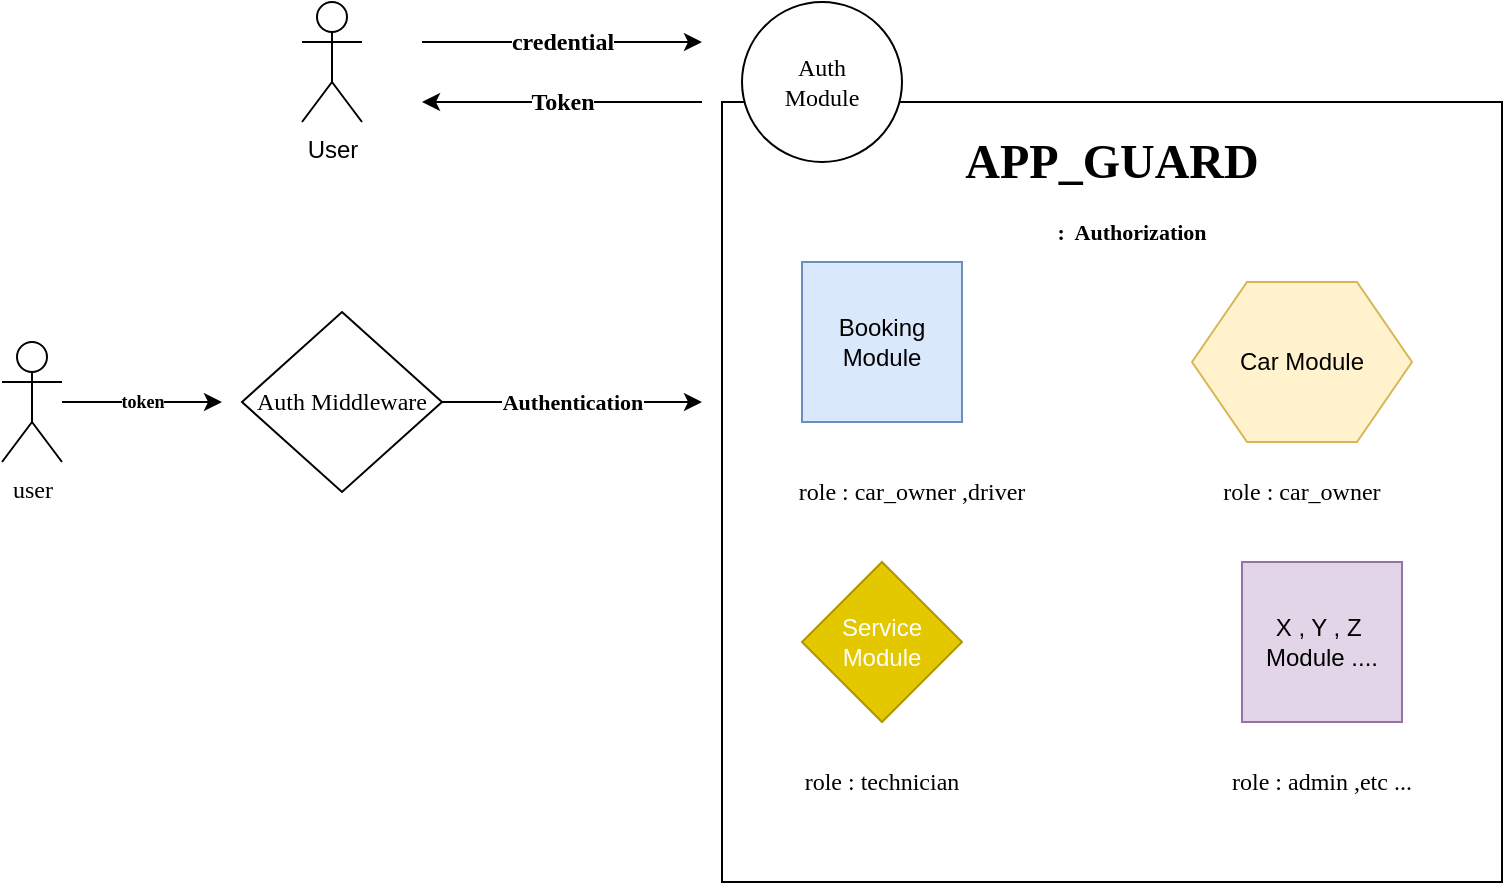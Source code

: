 <mxfile version="13.0.3" type="device"><diagram id="iOsM5xEQ25rm8EqUv0Fd" name="Page-1"><mxGraphModel dx="1723" dy="680" grid="1" gridSize="10" guides="1" tooltips="1" connect="1" arrows="1" fold="1" page="1" pageScale="1" pageWidth="850" pageHeight="1100" math="0" shadow="0"><root><mxCell id="0"/><mxCell id="1" parent="0"/><mxCell id="5mjBVZ3pZmAKeKyDEdzQ-1" value="User" style="shape=umlActor;verticalLabelPosition=bottom;labelBackgroundColor=#ffffff;verticalAlign=top;html=1;outlineConnect=0;" vertex="1" parent="1"><mxGeometry x="140" y="80" width="30" height="60" as="geometry"/></mxCell><mxCell id="5mjBVZ3pZmAKeKyDEdzQ-2" value="" style="whiteSpace=wrap;html=1;aspect=fixed;" vertex="1" parent="1"><mxGeometry x="350" y="130" width="390" height="390" as="geometry"/></mxCell><mxCell id="5mjBVZ3pZmAKeKyDEdzQ-3" value="Booking Module" style="whiteSpace=wrap;html=1;aspect=fixed;fillColor=#dae8fc;strokeColor=#6c8ebf;" vertex="1" parent="1"><mxGeometry x="390" y="210" width="80" height="80" as="geometry"/></mxCell><mxCell id="5mjBVZ3pZmAKeKyDEdzQ-6" value="Car Module" style="shape=hexagon;perimeter=hexagonPerimeter2;whiteSpace=wrap;html=1;fillColor=#fff2cc;strokeColor=#d6b656;" vertex="1" parent="1"><mxGeometry x="585" y="220" width="110" height="80" as="geometry"/></mxCell><mxCell id="5mjBVZ3pZmAKeKyDEdzQ-7" value="Service &lt;br&gt;Module" style="rhombus;whiteSpace=wrap;html=1;fillColor=#e3c800;strokeColor=#B09500;fontColor=#ffffff;" vertex="1" parent="1"><mxGeometry x="390" y="360" width="80" height="80" as="geometry"/></mxCell><mxCell id="5mjBVZ3pZmAKeKyDEdzQ-9" value="X , Y , Z&amp;nbsp;&lt;br&gt;Module ...." style="whiteSpace=wrap;html=1;aspect=fixed;fillColor=#e1d5e7;strokeColor=#9673a6;" vertex="1" parent="1"><mxGeometry x="610" y="360" width="80" height="80" as="geometry"/></mxCell><mxCell id="5mjBVZ3pZmAKeKyDEdzQ-10" value="APP_GUARD" style="text;html=1;strokeColor=none;fillColor=none;align=center;verticalAlign=middle;whiteSpace=wrap;rounded=0;fontStyle=1;fontFamily=Verdana;fontSize=24;" vertex="1" parent="1"><mxGeometry x="480" y="110" width="130" height="100" as="geometry"/></mxCell><mxCell id="5mjBVZ3pZmAKeKyDEdzQ-12" value="role : car_owner" style="text;html=1;strokeColor=none;fillColor=none;align=center;verticalAlign=middle;whiteSpace=wrap;rounded=0;fontFamily=Verdana;fontSize=12;" vertex="1" parent="1"><mxGeometry x="570" y="315" width="140" height="20" as="geometry"/></mxCell><mxCell id="5mjBVZ3pZmAKeKyDEdzQ-13" value="role : technician" style="text;html=1;strokeColor=none;fillColor=none;align=center;verticalAlign=middle;whiteSpace=wrap;rounded=0;fontFamily=Verdana;fontSize=12;" vertex="1" parent="1"><mxGeometry x="360" y="460" width="140" height="20" as="geometry"/></mxCell><mxCell id="5mjBVZ3pZmAKeKyDEdzQ-14" value="role : car_owner ,driver" style="text;html=1;strokeColor=none;fillColor=none;align=center;verticalAlign=middle;whiteSpace=wrap;rounded=0;fontFamily=Verdana;fontSize=12;" vertex="1" parent="1"><mxGeometry x="335" y="315" width="220" height="20" as="geometry"/></mxCell><mxCell id="5mjBVZ3pZmAKeKyDEdzQ-16" value="role : admin ,etc ..." style="text;html=1;strokeColor=none;fillColor=none;align=center;verticalAlign=middle;whiteSpace=wrap;rounded=0;fontFamily=Verdana;fontSize=12;" vertex="1" parent="1"><mxGeometry x="565" y="460" width="170" height="20" as="geometry"/></mxCell><mxCell id="5mjBVZ3pZmAKeKyDEdzQ-20" value="Auth&lt;br&gt;Module" style="ellipse;whiteSpace=wrap;html=1;aspect=fixed;fontFamily=Verdana;fontSize=12;" vertex="1" parent="1"><mxGeometry x="360" y="80" width="80" height="80" as="geometry"/></mxCell><mxCell id="5mjBVZ3pZmAKeKyDEdzQ-21" value="credential" style="endArrow=classic;html=1;fontFamily=Verdana;fontSize=12;fontStyle=1" edge="1" parent="1"><mxGeometry width="50" height="50" relative="1" as="geometry"><mxPoint x="200" y="100" as="sourcePoint"/><mxPoint x="340" y="100" as="targetPoint"/></mxGeometry></mxCell><mxCell id="5mjBVZ3pZmAKeKyDEdzQ-22" value="Token" style="endArrow=classic;html=1;fontFamily=Verdana;fontSize=12;fontStyle=1" edge="1" parent="1"><mxGeometry width="50" height="50" relative="1" as="geometry"><mxPoint x="340" y="130" as="sourcePoint"/><mxPoint x="200" y="130" as="targetPoint"/></mxGeometry></mxCell><mxCell id="5mjBVZ3pZmAKeKyDEdzQ-23" value="user" style="shape=umlActor;verticalLabelPosition=bottom;labelBackgroundColor=#ffffff;verticalAlign=top;html=1;outlineConnect=0;fontFamily=Verdana;fontSize=12;" vertex="1" parent="1"><mxGeometry x="-10" y="250" width="30" height="60" as="geometry"/></mxCell><mxCell id="5mjBVZ3pZmAKeKyDEdzQ-25" value="Auth Middleware" style="rhombus;whiteSpace=wrap;html=1;fontFamily=Verdana;fontSize=12;verticalAlign=middle;" vertex="1" parent="1"><mxGeometry x="110" y="235" width="100" height="90" as="geometry"/></mxCell><mxCell id="5mjBVZ3pZmAKeKyDEdzQ-26" value="token" style="endArrow=classic;html=1;fontFamily=Verdana;fontSize=9;fontStyle=1" edge="1" parent="1" source="5mjBVZ3pZmAKeKyDEdzQ-23"><mxGeometry width="50" height="50" relative="1" as="geometry"><mxPoint x="30" y="280" as="sourcePoint"/><mxPoint x="100" y="280" as="targetPoint"/></mxGeometry></mxCell><mxCell id="5mjBVZ3pZmAKeKyDEdzQ-29" value="Authentication" style="endArrow=classic;html=1;fontFamily=Verdana;fontSize=11;fontStyle=1;exitX=1;exitY=0.5;exitDx=0;exitDy=0;" edge="1" parent="1" source="5mjBVZ3pZmAKeKyDEdzQ-25"><mxGeometry width="50" height="50" relative="1" as="geometry"><mxPoint x="240" y="280" as="sourcePoint"/><mxPoint x="340" y="280" as="targetPoint"/></mxGeometry></mxCell><mxCell id="5mjBVZ3pZmAKeKyDEdzQ-33" value=":&amp;nbsp; Authorization" style="text;html=1;strokeColor=none;fillColor=none;align=center;verticalAlign=middle;whiteSpace=wrap;rounded=0;fontFamily=Verdana;fontSize=11;fontStyle=1" vertex="1" parent="1"><mxGeometry x="470" y="160" width="170" height="70" as="geometry"/></mxCell></root></mxGraphModel></diagram></mxfile>
